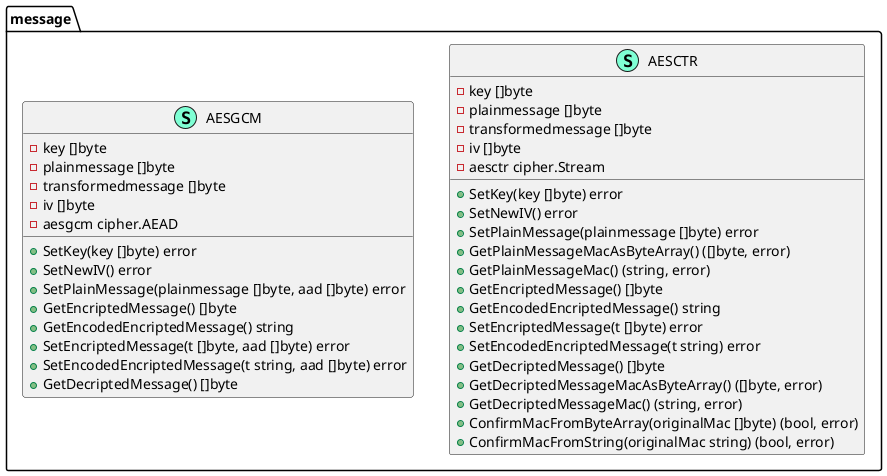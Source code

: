 @startuml
namespace message {
    class AESCTR << (S,Aquamarine) >> {
        - key []byte
        - plainmessage []byte
        - transformedmessage []byte
        - iv []byte
        - aesctr cipher.Stream

        + SetKey(key []byte) error
        + SetNewIV() error
        + SetPlainMessage(plainmessage []byte) error
        + GetPlainMessageMacAsByteArray() ([]byte, error)
        + GetPlainMessageMac() (string, error)
        + GetEncriptedMessage() []byte
        + GetEncodedEncriptedMessage() string
        + SetEncriptedMessage(t []byte) error
        + SetEncodedEncriptedMessage(t string) error
        + GetDecriptedMessage() []byte
        + GetDecriptedMessageMacAsByteArray() ([]byte, error)
        + GetDecriptedMessageMac() (string, error)
        + ConfirmMacFromByteArray(originalMac []byte) (bool, error)
        + ConfirmMacFromString(originalMac string) (bool, error)

    }
    class AESGCM << (S,Aquamarine) >> {
        - key []byte
        - plainmessage []byte
        - transformedmessage []byte
        - iv []byte
        - aesgcm cipher.AEAD

        + SetKey(key []byte) error
        + SetNewIV() error
        + SetPlainMessage(plainmessage []byte, aad []byte) error
        + GetEncriptedMessage() []byte
        + GetEncodedEncriptedMessage() string
        + SetEncriptedMessage(t []byte, aad []byte) error
        + SetEncodedEncriptedMessage(t string, aad []byte) error
        + GetDecriptedMessage() []byte

    }
}


@enduml
